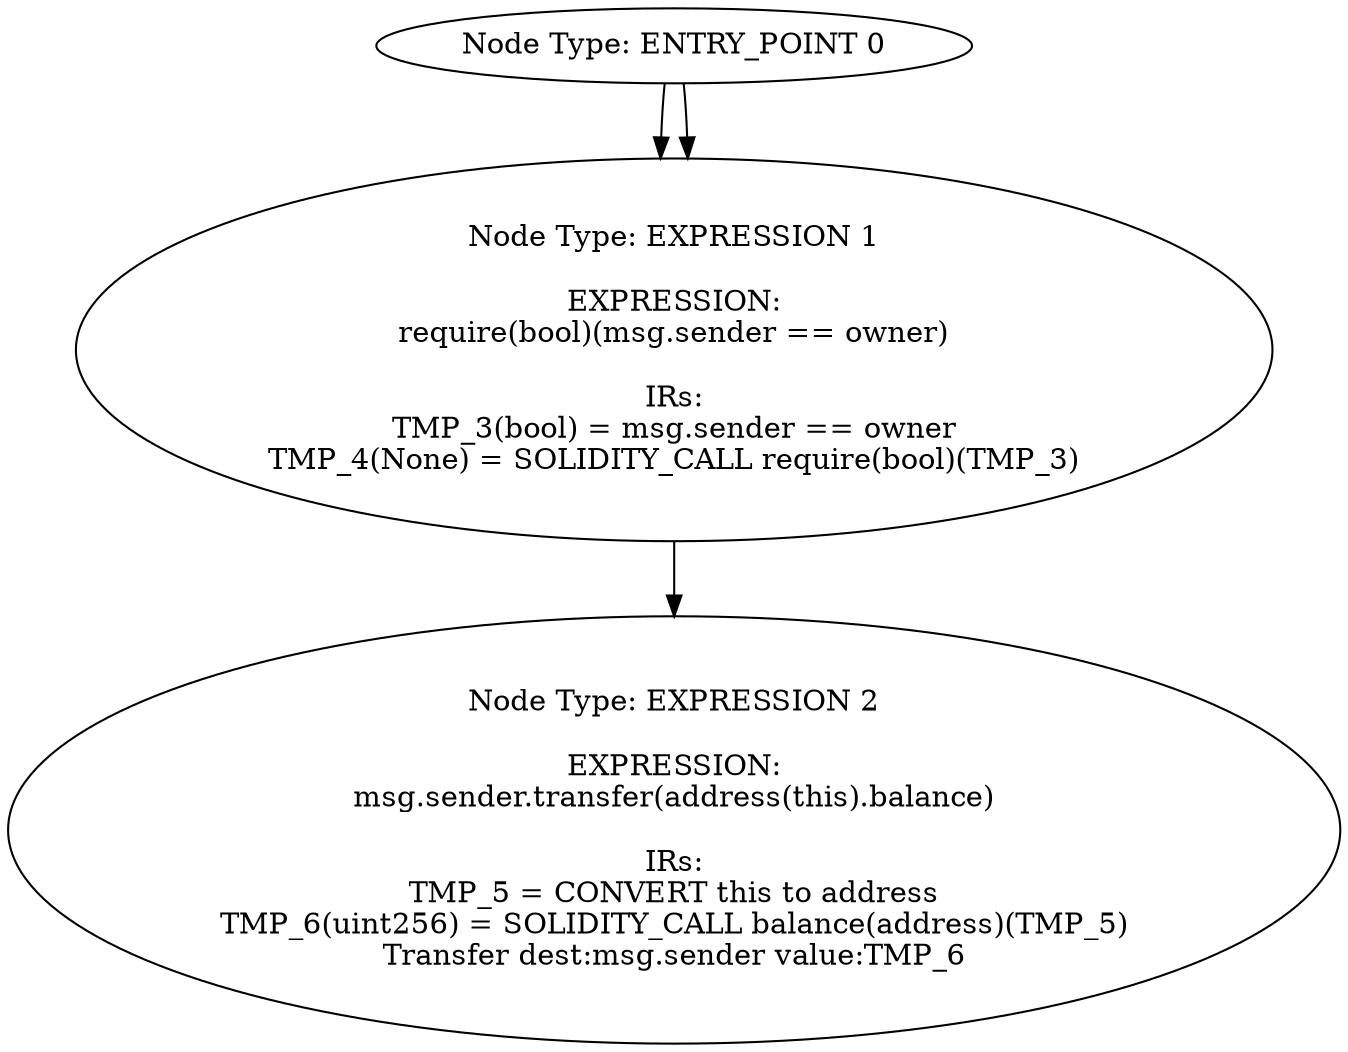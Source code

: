 digraph CFG {
0[label="Node Type: ENTRY_POINT 0
"];
0->1;
1[label="Node Type: EXPRESSION 1

EXPRESSION:
require(bool)(! _to.delegatecall(_data))

IRs:
TMP_0(bool) = LOW_LEVEL_CALL, dest:_to, function:delegatecall, arguments:['_data']  
TMP_1 = UnaryType.BANG TMP_0 
TMP_2(None) = SOLIDITY_CALL require(bool)(TMP_1)"];
0[label="Node Type: ENTRY_POINT 0
"];
0->1;
1[label="Node Type: EXPRESSION 1

EXPRESSION:
require(bool)(msg.sender == owner)

IRs:
TMP_3(bool) = msg.sender == owner
TMP_4(None) = SOLIDITY_CALL require(bool)(TMP_3)"];
1->2;
2[label="Node Type: EXPRESSION 2

EXPRESSION:
msg.sender.transfer(address(this).balance)

IRs:
TMP_5 = CONVERT this to address
TMP_6(uint256) = SOLIDITY_CALL balance(address)(TMP_5)
Transfer dest:msg.sender value:TMP_6"];
}
